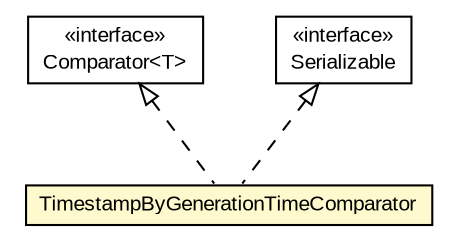 #!/usr/local/bin/dot
#
# Class diagram 
# Generated by UMLGraph version R5_6-24-gf6e263 (http://www.umlgraph.org/)
#

digraph G {
	edge [fontname="arial",fontsize=10,labelfontname="arial",labelfontsize=10];
	node [fontname="arial",fontsize=10,shape=plaintext];
	nodesep=0.25;
	ranksep=0.5;
	// eu.europa.esig.dss.validation.TimestampByGenerationTimeComparator
	c717522 [label=<<table title="eu.europa.esig.dss.validation.TimestampByGenerationTimeComparator" border="0" cellborder="1" cellspacing="0" cellpadding="2" port="p" bgcolor="lemonChiffon" href="./TimestampByGenerationTimeComparator.html">
		<tr><td><table border="0" cellspacing="0" cellpadding="1">
<tr><td align="center" balign="center"> TimestampByGenerationTimeComparator </td></tr>
		</table></td></tr>
		</table>>, URL="./TimestampByGenerationTimeComparator.html", fontname="arial", fontcolor="black", fontsize=10.0];
	//eu.europa.esig.dss.validation.TimestampByGenerationTimeComparator implements java.util.Comparator<T>
	c718180:p -> c717522:p [dir=back,arrowtail=empty,style=dashed];
	//eu.europa.esig.dss.validation.TimestampByGenerationTimeComparator implements java.io.Serializable
	c718181:p -> c717522:p [dir=back,arrowtail=empty,style=dashed];
	// java.io.Serializable
	c718181 [label=<<table title="java.io.Serializable" border="0" cellborder="1" cellspacing="0" cellpadding="2" port="p" href="http://java.sun.com/j2se/1.4.2/docs/api/java/io/Serializable.html">
		<tr><td><table border="0" cellspacing="0" cellpadding="1">
<tr><td align="center" balign="center"> &#171;interface&#187; </td></tr>
<tr><td align="center" balign="center"> Serializable </td></tr>
		</table></td></tr>
		</table>>, URL="http://java.sun.com/j2se/1.4.2/docs/api/java/io/Serializable.html", fontname="arial", fontcolor="black", fontsize=10.0];
	// java.util.Comparator<T>
	c718180 [label=<<table title="java.util.Comparator" border="0" cellborder="1" cellspacing="0" cellpadding="2" port="p" href="http://java.sun.com/j2se/1.4.2/docs/api/java/util/Comparator.html">
		<tr><td><table border="0" cellspacing="0" cellpadding="1">
<tr><td align="center" balign="center"> &#171;interface&#187; </td></tr>
<tr><td align="center" balign="center"> Comparator&lt;T&gt; </td></tr>
		</table></td></tr>
		</table>>, URL="http://java.sun.com/j2se/1.4.2/docs/api/java/util/Comparator.html", fontname="arial", fontcolor="black", fontsize=10.0];
}

